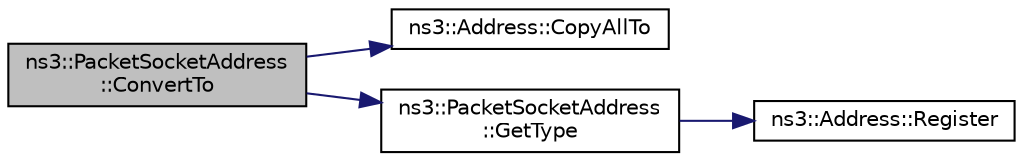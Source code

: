 digraph "ns3::PacketSocketAddress::ConvertTo"
{
 // LATEX_PDF_SIZE
  edge [fontname="Helvetica",fontsize="10",labelfontname="Helvetica",labelfontsize="10"];
  node [fontname="Helvetica",fontsize="10",shape=record];
  rankdir="LR";
  Node1 [label="ns3::PacketSocketAddress\l::ConvertTo",height=0.2,width=0.4,color="black", fillcolor="grey75", style="filled", fontcolor="black",tooltip="Convert an instance of this class to a polymorphic Address instance."];
  Node1 -> Node2 [color="midnightblue",fontsize="10",style="solid",fontname="Helvetica"];
  Node2 [label="ns3::Address::CopyAllTo",height=0.2,width=0.4,color="black", fillcolor="white", style="filled",URL="$classns3_1_1_address.html#af92fc14cdea0826bd1394c5518794889",tooltip=" "];
  Node1 -> Node3 [color="midnightblue",fontsize="10",style="solid",fontname="Helvetica"];
  Node3 [label="ns3::PacketSocketAddress\l::GetType",height=0.2,width=0.4,color="black", fillcolor="white", style="filled",URL="$classns3_1_1_packet_socket_address.html#a703aa2fb4a6a54902db175138723d6c9",tooltip="Return the Type of address."];
  Node3 -> Node4 [color="midnightblue",fontsize="10",style="solid",fontname="Helvetica"];
  Node4 [label="ns3::Address::Register",height=0.2,width=0.4,color="black", fillcolor="white", style="filled",URL="$classns3_1_1_address.html#a75d239c79bb3c39d64a8db4f2d3d9b20",tooltip="Allocate a new type id for a new type of address."];
}

